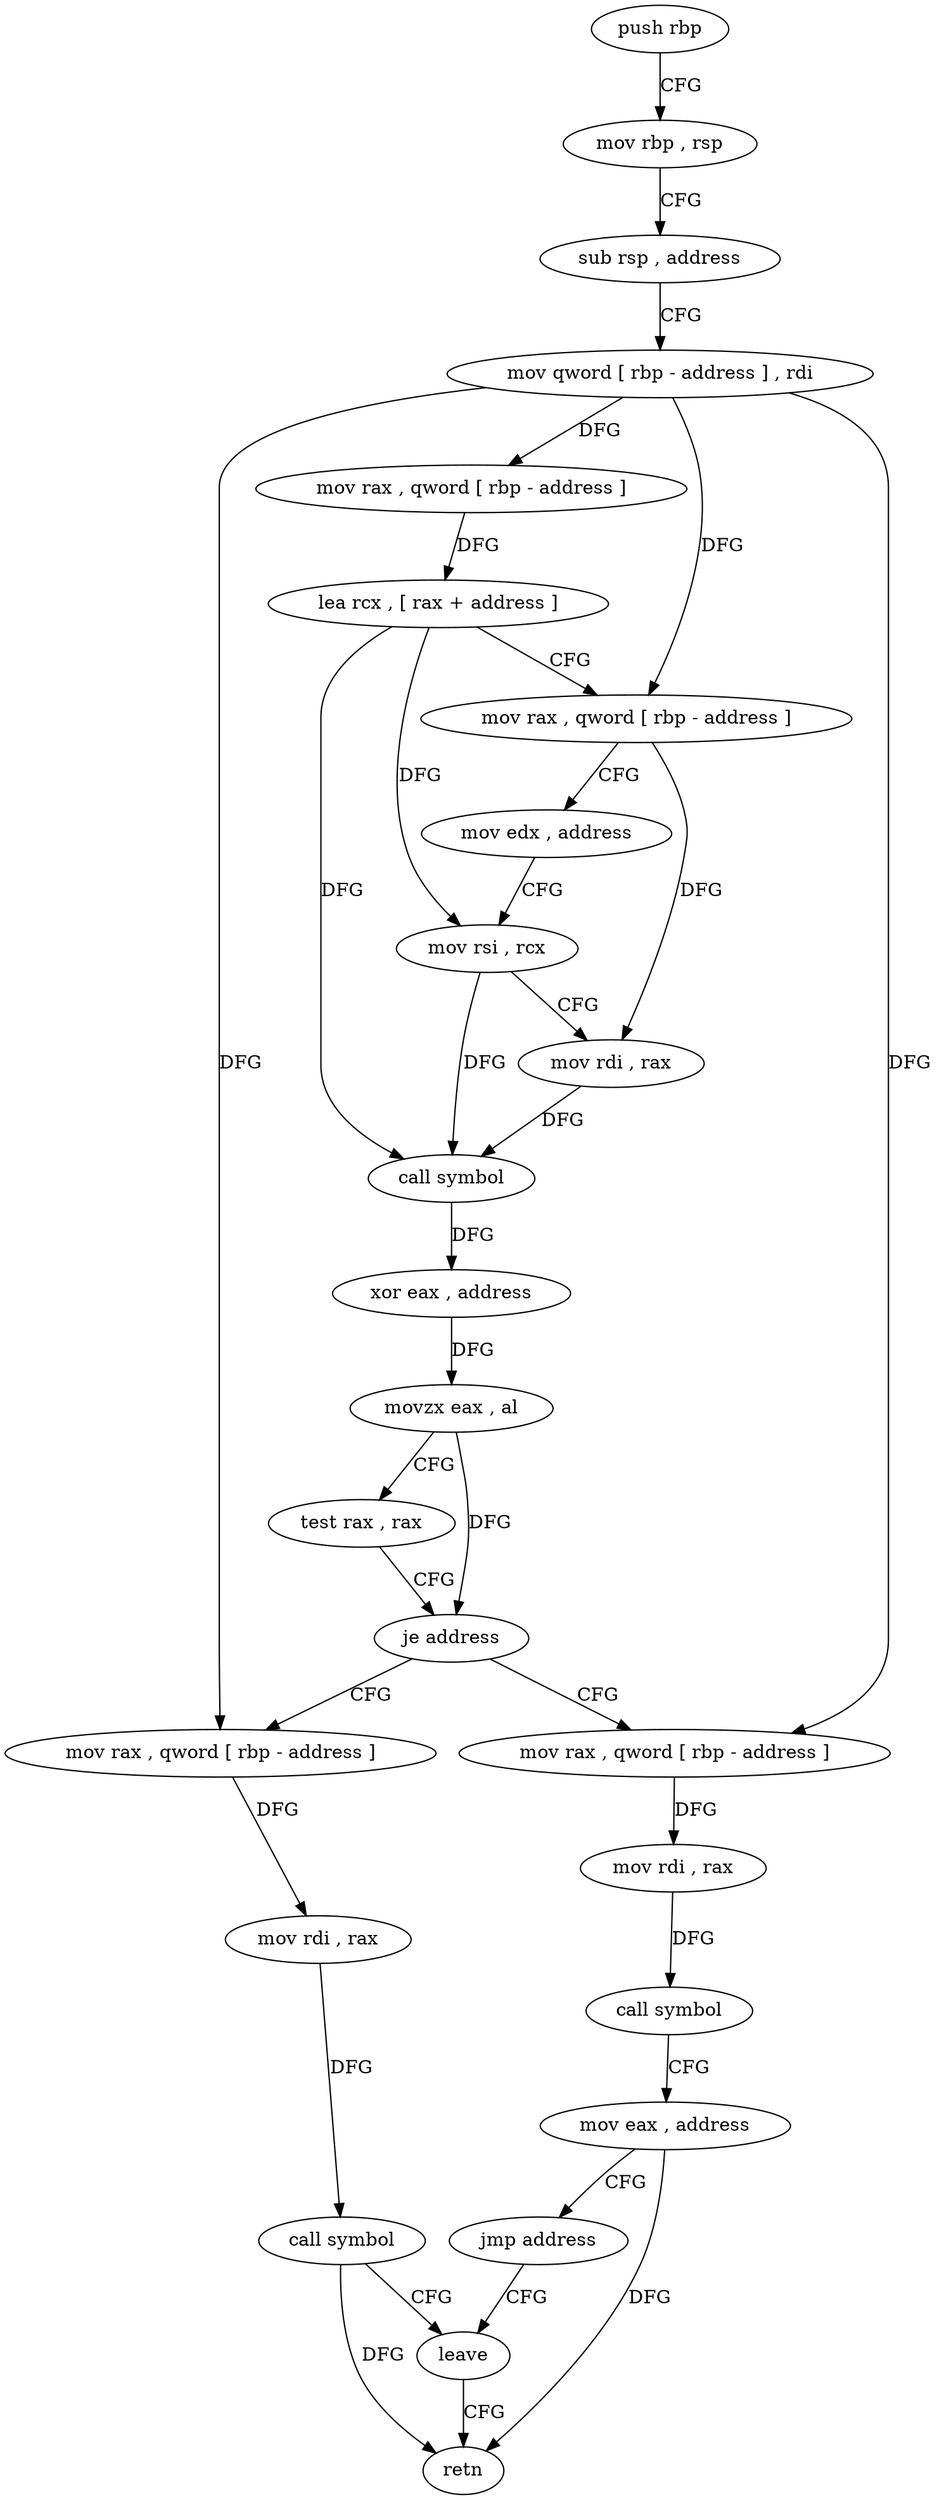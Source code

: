 digraph "func" {
"350716" [label = "push rbp" ]
"350717" [label = "mov rbp , rsp" ]
"350720" [label = "sub rsp , address" ]
"350724" [label = "mov qword [ rbp - address ] , rdi" ]
"350728" [label = "mov rax , qword [ rbp - address ]" ]
"350732" [label = "lea rcx , [ rax + address ]" ]
"350736" [label = "mov rax , qword [ rbp - address ]" ]
"350740" [label = "mov edx , address" ]
"350745" [label = "mov rsi , rcx" ]
"350748" [label = "mov rdi , rax" ]
"350751" [label = "call symbol" ]
"350756" [label = "xor eax , address" ]
"350759" [label = "movzx eax , al" ]
"350762" [label = "test rax , rax" ]
"350765" [label = "je address" ]
"350786" [label = "mov rax , qword [ rbp - address ]" ]
"350767" [label = "mov rax , qword [ rbp - address ]" ]
"350790" [label = "mov rdi , rax" ]
"350793" [label = "call symbol" ]
"350798" [label = "leave" ]
"350771" [label = "mov rdi , rax" ]
"350774" [label = "call symbol" ]
"350779" [label = "mov eax , address" ]
"350784" [label = "jmp address" ]
"350799" [label = "retn" ]
"350716" -> "350717" [ label = "CFG" ]
"350717" -> "350720" [ label = "CFG" ]
"350720" -> "350724" [ label = "CFG" ]
"350724" -> "350728" [ label = "DFG" ]
"350724" -> "350736" [ label = "DFG" ]
"350724" -> "350786" [ label = "DFG" ]
"350724" -> "350767" [ label = "DFG" ]
"350728" -> "350732" [ label = "DFG" ]
"350732" -> "350736" [ label = "CFG" ]
"350732" -> "350745" [ label = "DFG" ]
"350732" -> "350751" [ label = "DFG" ]
"350736" -> "350740" [ label = "CFG" ]
"350736" -> "350748" [ label = "DFG" ]
"350740" -> "350745" [ label = "CFG" ]
"350745" -> "350748" [ label = "CFG" ]
"350745" -> "350751" [ label = "DFG" ]
"350748" -> "350751" [ label = "DFG" ]
"350751" -> "350756" [ label = "DFG" ]
"350756" -> "350759" [ label = "DFG" ]
"350759" -> "350762" [ label = "CFG" ]
"350759" -> "350765" [ label = "DFG" ]
"350762" -> "350765" [ label = "CFG" ]
"350765" -> "350786" [ label = "CFG" ]
"350765" -> "350767" [ label = "CFG" ]
"350786" -> "350790" [ label = "DFG" ]
"350767" -> "350771" [ label = "DFG" ]
"350790" -> "350793" [ label = "DFG" ]
"350793" -> "350798" [ label = "CFG" ]
"350793" -> "350799" [ label = "DFG" ]
"350798" -> "350799" [ label = "CFG" ]
"350771" -> "350774" [ label = "DFG" ]
"350774" -> "350779" [ label = "CFG" ]
"350779" -> "350784" [ label = "CFG" ]
"350779" -> "350799" [ label = "DFG" ]
"350784" -> "350798" [ label = "CFG" ]
}
